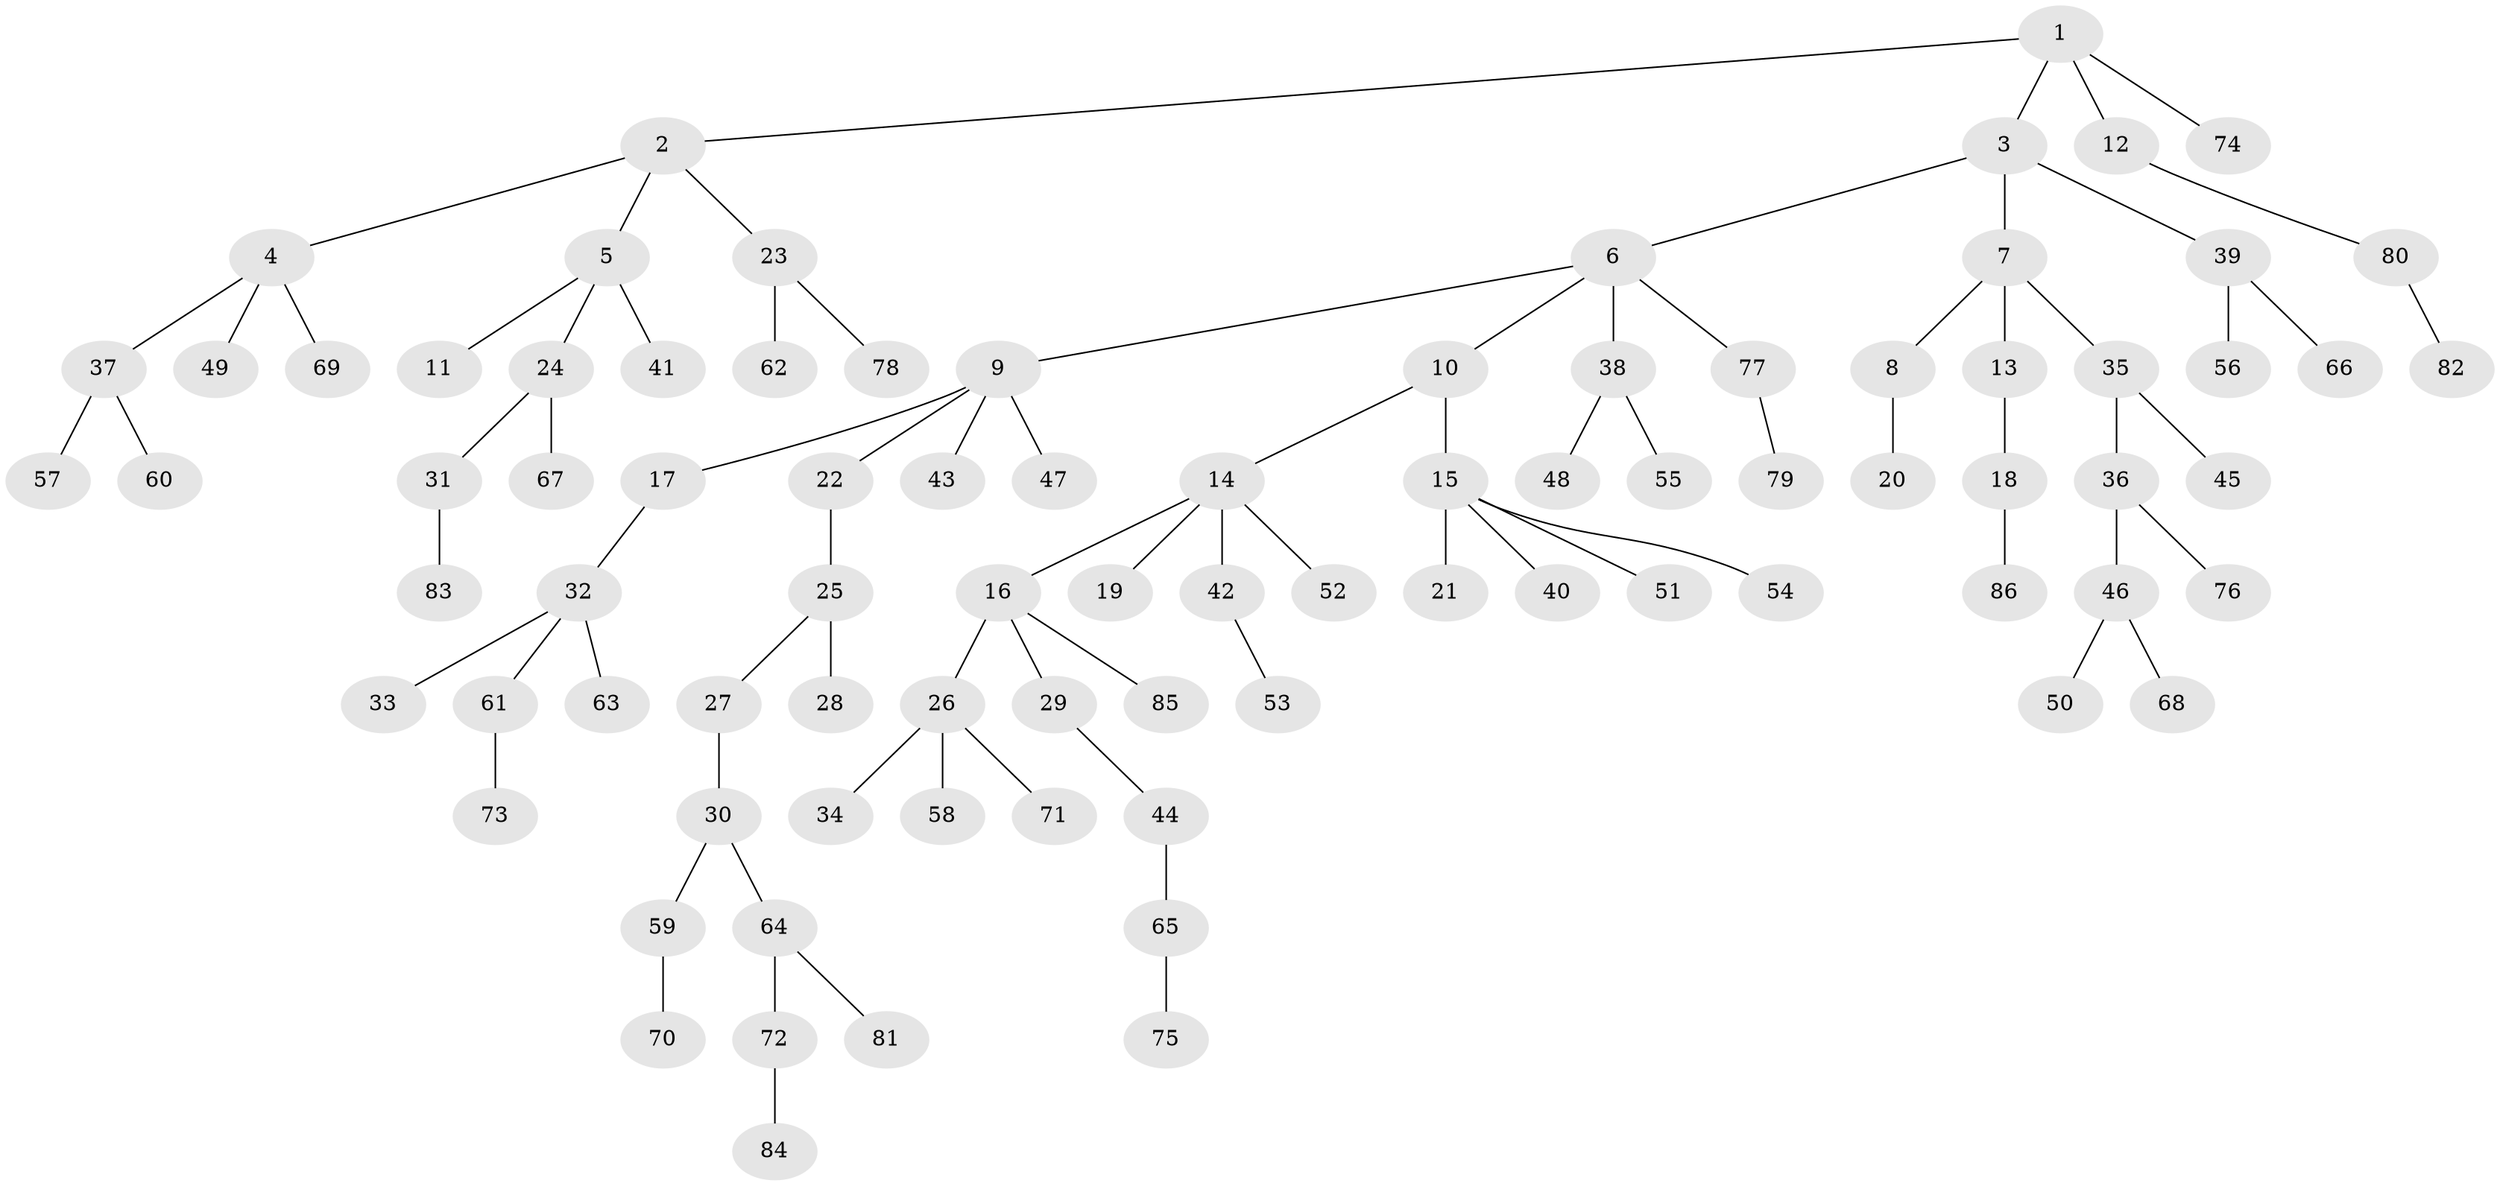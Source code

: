 // coarse degree distribution, {1: 0.7647058823529411, 2: 0.20588235294117646, 26: 0.029411764705882353}
// Generated by graph-tools (version 1.1) at 2025/56/03/04/25 21:56:36]
// undirected, 86 vertices, 85 edges
graph export_dot {
graph [start="1"]
  node [color=gray90,style=filled];
  1;
  2;
  3;
  4;
  5;
  6;
  7;
  8;
  9;
  10;
  11;
  12;
  13;
  14;
  15;
  16;
  17;
  18;
  19;
  20;
  21;
  22;
  23;
  24;
  25;
  26;
  27;
  28;
  29;
  30;
  31;
  32;
  33;
  34;
  35;
  36;
  37;
  38;
  39;
  40;
  41;
  42;
  43;
  44;
  45;
  46;
  47;
  48;
  49;
  50;
  51;
  52;
  53;
  54;
  55;
  56;
  57;
  58;
  59;
  60;
  61;
  62;
  63;
  64;
  65;
  66;
  67;
  68;
  69;
  70;
  71;
  72;
  73;
  74;
  75;
  76;
  77;
  78;
  79;
  80;
  81;
  82;
  83;
  84;
  85;
  86;
  1 -- 2;
  1 -- 3;
  1 -- 12;
  1 -- 74;
  2 -- 4;
  2 -- 5;
  2 -- 23;
  3 -- 6;
  3 -- 7;
  3 -- 39;
  4 -- 37;
  4 -- 49;
  4 -- 69;
  5 -- 11;
  5 -- 24;
  5 -- 41;
  6 -- 9;
  6 -- 10;
  6 -- 38;
  6 -- 77;
  7 -- 8;
  7 -- 13;
  7 -- 35;
  8 -- 20;
  9 -- 17;
  9 -- 22;
  9 -- 43;
  9 -- 47;
  10 -- 14;
  10 -- 15;
  12 -- 80;
  13 -- 18;
  14 -- 16;
  14 -- 19;
  14 -- 42;
  14 -- 52;
  15 -- 21;
  15 -- 40;
  15 -- 51;
  15 -- 54;
  16 -- 26;
  16 -- 29;
  16 -- 85;
  17 -- 32;
  18 -- 86;
  22 -- 25;
  23 -- 62;
  23 -- 78;
  24 -- 31;
  24 -- 67;
  25 -- 27;
  25 -- 28;
  26 -- 34;
  26 -- 58;
  26 -- 71;
  27 -- 30;
  29 -- 44;
  30 -- 59;
  30 -- 64;
  31 -- 83;
  32 -- 33;
  32 -- 61;
  32 -- 63;
  35 -- 36;
  35 -- 45;
  36 -- 46;
  36 -- 76;
  37 -- 57;
  37 -- 60;
  38 -- 48;
  38 -- 55;
  39 -- 56;
  39 -- 66;
  42 -- 53;
  44 -- 65;
  46 -- 50;
  46 -- 68;
  59 -- 70;
  61 -- 73;
  64 -- 72;
  64 -- 81;
  65 -- 75;
  72 -- 84;
  77 -- 79;
  80 -- 82;
}
